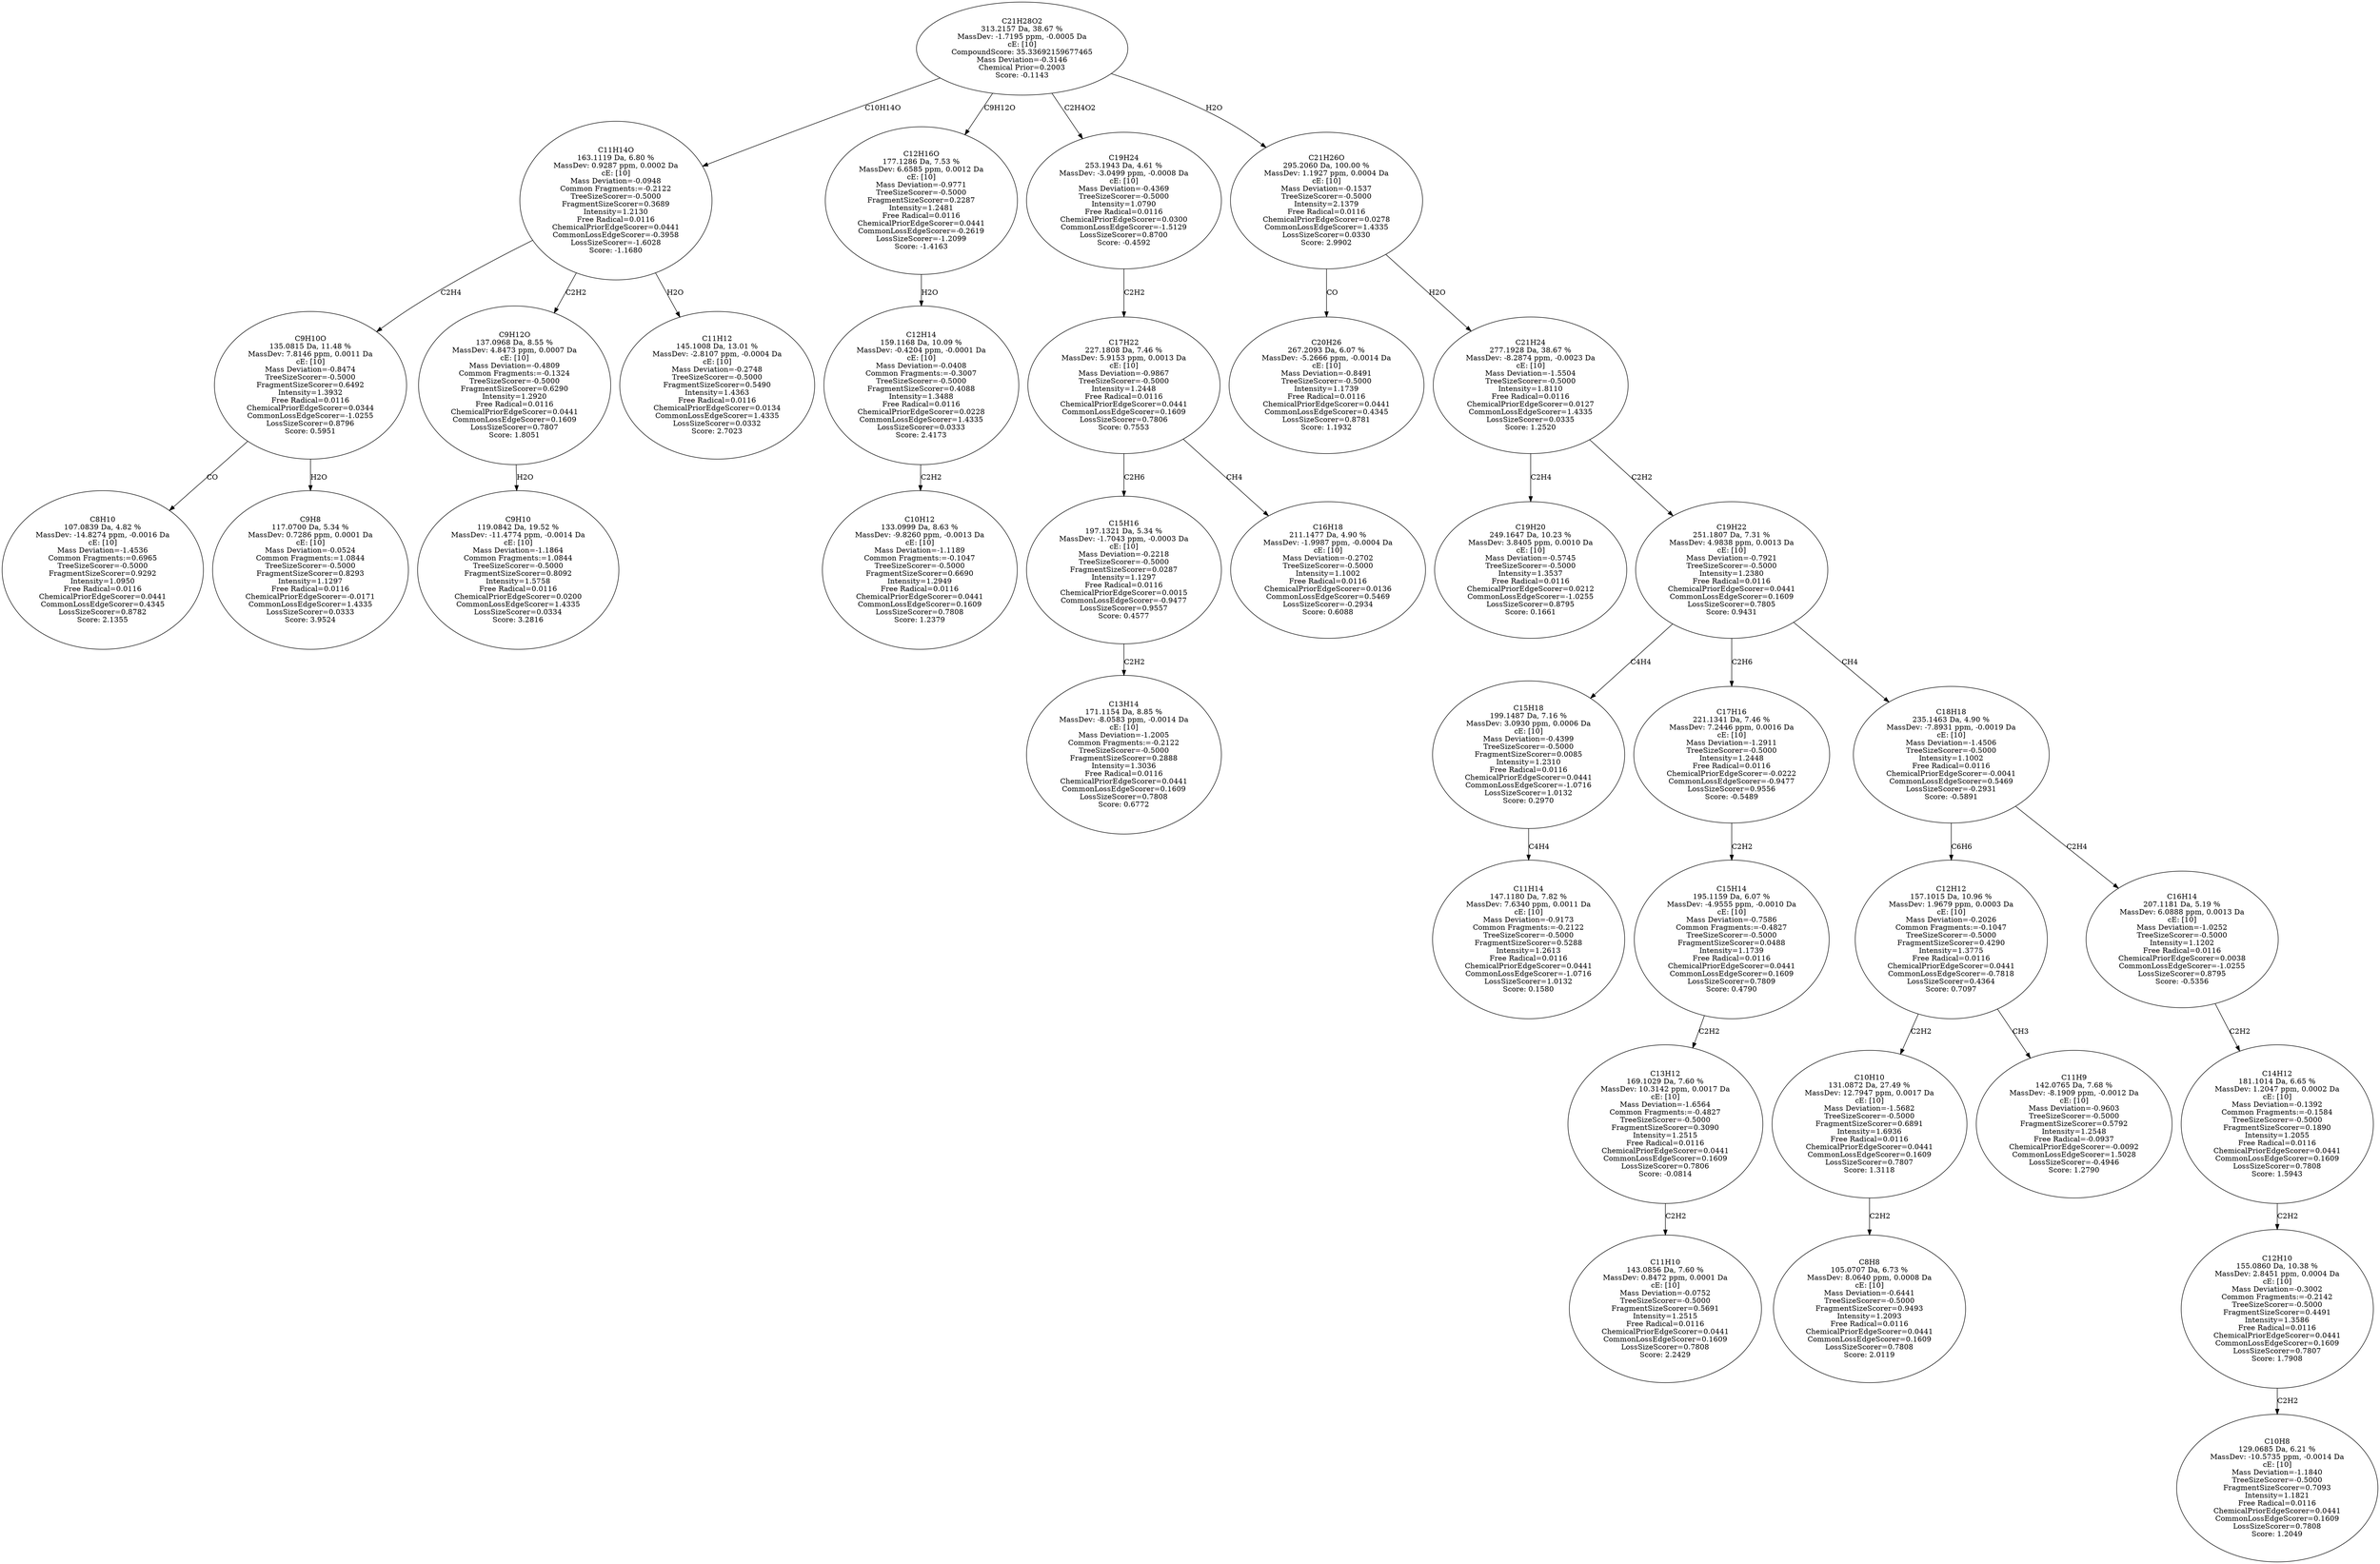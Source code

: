 strict digraph {
v1 [label="C8H10\n107.0839 Da, 4.82 %\nMassDev: -14.8274 ppm, -0.0016 Da\ncE: [10]\nMass Deviation=-1.4536\nCommon Fragments:=0.6965\nTreeSizeScorer=-0.5000\nFragmentSizeScorer=0.9292\nIntensity=1.0950\nFree Radical=0.0116\nChemicalPriorEdgeScorer=0.0441\nCommonLossEdgeScorer=0.4345\nLossSizeScorer=0.8782\nScore: 2.1355"];
v2 [label="C9H8\n117.0700 Da, 5.34 %\nMassDev: 0.7286 ppm, 0.0001 Da\ncE: [10]\nMass Deviation=-0.0524\nCommon Fragments:=1.0844\nTreeSizeScorer=-0.5000\nFragmentSizeScorer=0.8293\nIntensity=1.1297\nFree Radical=0.0116\nChemicalPriorEdgeScorer=-0.0171\nCommonLossEdgeScorer=1.4335\nLossSizeScorer=0.0333\nScore: 3.9524"];
v3 [label="C9H10O\n135.0815 Da, 11.48 %\nMassDev: 7.8146 ppm, 0.0011 Da\ncE: [10]\nMass Deviation=-0.8474\nTreeSizeScorer=-0.5000\nFragmentSizeScorer=0.6492\nIntensity=1.3932\nFree Radical=0.0116\nChemicalPriorEdgeScorer=0.0344\nCommonLossEdgeScorer=-1.0255\nLossSizeScorer=0.8796\nScore: 0.5951"];
v4 [label="C9H10\n119.0842 Da, 19.52 %\nMassDev: -11.4774 ppm, -0.0014 Da\ncE: [10]\nMass Deviation=-1.1864\nCommon Fragments:=1.0844\nTreeSizeScorer=-0.5000\nFragmentSizeScorer=0.8092\nIntensity=1.5758\nFree Radical=0.0116\nChemicalPriorEdgeScorer=0.0200\nCommonLossEdgeScorer=1.4335\nLossSizeScorer=0.0334\nScore: 3.2816"];
v5 [label="C9H12O\n137.0968 Da, 8.55 %\nMassDev: 4.8473 ppm, 0.0007 Da\ncE: [10]\nMass Deviation=-0.4809\nCommon Fragments:=-0.1324\nTreeSizeScorer=-0.5000\nFragmentSizeScorer=0.6290\nIntensity=1.2920\nFree Radical=0.0116\nChemicalPriorEdgeScorer=0.0441\nCommonLossEdgeScorer=0.1609\nLossSizeScorer=0.7807\nScore: 1.8051"];
v6 [label="C11H12\n145.1008 Da, 13.01 %\nMassDev: -2.8107 ppm, -0.0004 Da\ncE: [10]\nMass Deviation=-0.2748\nTreeSizeScorer=-0.5000\nFragmentSizeScorer=0.5490\nIntensity=1.4363\nFree Radical=0.0116\nChemicalPriorEdgeScorer=0.0134\nCommonLossEdgeScorer=1.4335\nLossSizeScorer=0.0332\nScore: 2.7023"];
v7 [label="C11H14O\n163.1119 Da, 6.80 %\nMassDev: 0.9287 ppm, 0.0002 Da\ncE: [10]\nMass Deviation=-0.0948\nCommon Fragments:=-0.2122\nTreeSizeScorer=-0.5000\nFragmentSizeScorer=0.3689\nIntensity=1.2130\nFree Radical=0.0116\nChemicalPriorEdgeScorer=0.0441\nCommonLossEdgeScorer=-0.3958\nLossSizeScorer=-1.6028\nScore: -1.1680"];
v8 [label="C10H12\n133.0999 Da, 8.63 %\nMassDev: -9.8260 ppm, -0.0013 Da\ncE: [10]\nMass Deviation=-1.1189\nCommon Fragments:=-0.1047\nTreeSizeScorer=-0.5000\nFragmentSizeScorer=0.6690\nIntensity=1.2949\nFree Radical=0.0116\nChemicalPriorEdgeScorer=0.0441\nCommonLossEdgeScorer=0.1609\nLossSizeScorer=0.7808\nScore: 1.2379"];
v9 [label="C12H14\n159.1168 Da, 10.09 %\nMassDev: -0.4204 ppm, -0.0001 Da\ncE: [10]\nMass Deviation=-0.0408\nCommon Fragments:=-0.3007\nTreeSizeScorer=-0.5000\nFragmentSizeScorer=0.4088\nIntensity=1.3488\nFree Radical=0.0116\nChemicalPriorEdgeScorer=0.0228\nCommonLossEdgeScorer=1.4335\nLossSizeScorer=0.0333\nScore: 2.4173"];
v10 [label="C12H16O\n177.1286 Da, 7.53 %\nMassDev: 6.6585 ppm, 0.0012 Da\ncE: [10]\nMass Deviation=-0.9771\nTreeSizeScorer=-0.5000\nFragmentSizeScorer=0.2287\nIntensity=1.2481\nFree Radical=0.0116\nChemicalPriorEdgeScorer=0.0441\nCommonLossEdgeScorer=-0.2619\nLossSizeScorer=-1.2099\nScore: -1.4163"];
v11 [label="C13H14\n171.1154 Da, 8.85 %\nMassDev: -8.0583 ppm, -0.0014 Da\ncE: [10]\nMass Deviation=-1.2005\nCommon Fragments:=-0.2122\nTreeSizeScorer=-0.5000\nFragmentSizeScorer=0.2888\nIntensity=1.3036\nFree Radical=0.0116\nChemicalPriorEdgeScorer=0.0441\nCommonLossEdgeScorer=0.1609\nLossSizeScorer=0.7808\nScore: 0.6772"];
v12 [label="C15H16\n197.1321 Da, 5.34 %\nMassDev: -1.7043 ppm, -0.0003 Da\ncE: [10]\nMass Deviation=-0.2218\nTreeSizeScorer=-0.5000\nFragmentSizeScorer=0.0287\nIntensity=1.1297\nFree Radical=0.0116\nChemicalPriorEdgeScorer=0.0015\nCommonLossEdgeScorer=-0.9477\nLossSizeScorer=0.9557\nScore: 0.4577"];
v13 [label="C16H18\n211.1477 Da, 4.90 %\nMassDev: -1.9987 ppm, -0.0004 Da\ncE: [10]\nMass Deviation=-0.2702\nTreeSizeScorer=-0.5000\nIntensity=1.1002\nFree Radical=0.0116\nChemicalPriorEdgeScorer=0.0136\nCommonLossEdgeScorer=0.5469\nLossSizeScorer=-0.2934\nScore: 0.6088"];
v14 [label="C17H22\n227.1808 Da, 7.46 %\nMassDev: 5.9153 ppm, 0.0013 Da\ncE: [10]\nMass Deviation=-0.9867\nTreeSizeScorer=-0.5000\nIntensity=1.2448\nFree Radical=0.0116\nChemicalPriorEdgeScorer=0.0441\nCommonLossEdgeScorer=0.1609\nLossSizeScorer=0.7806\nScore: 0.7553"];
v15 [label="C19H24\n253.1943 Da, 4.61 %\nMassDev: -3.0499 ppm, -0.0008 Da\ncE: [10]\nMass Deviation=-0.4369\nTreeSizeScorer=-0.5000\nIntensity=1.0790\nFree Radical=0.0116\nChemicalPriorEdgeScorer=0.0300\nCommonLossEdgeScorer=-1.5129\nLossSizeScorer=0.8700\nScore: -0.4592"];
v16 [label="C20H26\n267.2093 Da, 6.07 %\nMassDev: -5.2666 ppm, -0.0014 Da\ncE: [10]\nMass Deviation=-0.8491\nTreeSizeScorer=-0.5000\nIntensity=1.1739\nFree Radical=0.0116\nChemicalPriorEdgeScorer=0.0441\nCommonLossEdgeScorer=0.4345\nLossSizeScorer=0.8781\nScore: 1.1932"];
v17 [label="C19H20\n249.1647 Da, 10.23 %\nMassDev: 3.8405 ppm, 0.0010 Da\ncE: [10]\nMass Deviation=-0.5745\nTreeSizeScorer=-0.5000\nIntensity=1.3537\nFree Radical=0.0116\nChemicalPriorEdgeScorer=0.0212\nCommonLossEdgeScorer=-1.0255\nLossSizeScorer=0.8795\nScore: 0.1661"];
v18 [label="C11H14\n147.1180 Da, 7.82 %\nMassDev: 7.6340 ppm, 0.0011 Da\ncE: [10]\nMass Deviation=-0.9173\nCommon Fragments:=-0.2122\nTreeSizeScorer=-0.5000\nFragmentSizeScorer=0.5288\nIntensity=1.2613\nFree Radical=0.0116\nChemicalPriorEdgeScorer=0.0441\nCommonLossEdgeScorer=-1.0716\nLossSizeScorer=1.0132\nScore: 0.1580"];
v19 [label="C15H18\n199.1487 Da, 7.16 %\nMassDev: 3.0930 ppm, 0.0006 Da\ncE: [10]\nMass Deviation=-0.4399\nTreeSizeScorer=-0.5000\nFragmentSizeScorer=0.0085\nIntensity=1.2310\nFree Radical=0.0116\nChemicalPriorEdgeScorer=0.0441\nCommonLossEdgeScorer=-1.0716\nLossSizeScorer=1.0132\nScore: 0.2970"];
v20 [label="C11H10\n143.0856 Da, 7.60 %\nMassDev: 0.8472 ppm, 0.0001 Da\ncE: [10]\nMass Deviation=-0.0752\nTreeSizeScorer=-0.5000\nFragmentSizeScorer=0.5691\nIntensity=1.2515\nFree Radical=0.0116\nChemicalPriorEdgeScorer=0.0441\nCommonLossEdgeScorer=0.1609\nLossSizeScorer=0.7808\nScore: 2.2429"];
v21 [label="C13H12\n169.1029 Da, 7.60 %\nMassDev: 10.3142 ppm, 0.0017 Da\ncE: [10]\nMass Deviation=-1.6564\nCommon Fragments:=-0.4827\nTreeSizeScorer=-0.5000\nFragmentSizeScorer=0.3090\nIntensity=1.2515\nFree Radical=0.0116\nChemicalPriorEdgeScorer=0.0441\nCommonLossEdgeScorer=0.1609\nLossSizeScorer=0.7806\nScore: -0.0814"];
v22 [label="C15H14\n195.1159 Da, 6.07 %\nMassDev: -4.9555 ppm, -0.0010 Da\ncE: [10]\nMass Deviation=-0.7586\nCommon Fragments:=-0.4827\nTreeSizeScorer=-0.5000\nFragmentSizeScorer=0.0488\nIntensity=1.1739\nFree Radical=0.0116\nChemicalPriorEdgeScorer=0.0441\nCommonLossEdgeScorer=0.1609\nLossSizeScorer=0.7809\nScore: 0.4790"];
v23 [label="C17H16\n221.1341 Da, 7.46 %\nMassDev: 7.2446 ppm, 0.0016 Da\ncE: [10]\nMass Deviation=-1.2911\nTreeSizeScorer=-0.5000\nIntensity=1.2448\nFree Radical=0.0116\nChemicalPriorEdgeScorer=-0.0222\nCommonLossEdgeScorer=-0.9477\nLossSizeScorer=0.9556\nScore: -0.5489"];
v24 [label="C8H8\n105.0707 Da, 6.73 %\nMassDev: 8.0640 ppm, 0.0008 Da\ncE: [10]\nMass Deviation=-0.6441\nTreeSizeScorer=-0.5000\nFragmentSizeScorer=0.9493\nIntensity=1.2093\nFree Radical=0.0116\nChemicalPriorEdgeScorer=0.0441\nCommonLossEdgeScorer=0.1609\nLossSizeScorer=0.7808\nScore: 2.0119"];
v25 [label="C10H10\n131.0872 Da, 27.49 %\nMassDev: 12.7947 ppm, 0.0017 Da\ncE: [10]\nMass Deviation=-1.5682\nTreeSizeScorer=-0.5000\nFragmentSizeScorer=0.6891\nIntensity=1.6936\nFree Radical=0.0116\nChemicalPriorEdgeScorer=0.0441\nCommonLossEdgeScorer=0.1609\nLossSizeScorer=0.7807\nScore: 1.3118"];
v26 [label="C11H9\n142.0765 Da, 7.68 %\nMassDev: -8.1909 ppm, -0.0012 Da\ncE: [10]\nMass Deviation=-0.9603\nTreeSizeScorer=-0.5000\nFragmentSizeScorer=0.5792\nIntensity=1.2548\nFree Radical=-0.0937\nChemicalPriorEdgeScorer=-0.0092\nCommonLossEdgeScorer=1.5028\nLossSizeScorer=-0.4946\nScore: 1.2790"];
v27 [label="C12H12\n157.1015 Da, 10.96 %\nMassDev: 1.9679 ppm, 0.0003 Da\ncE: [10]\nMass Deviation=-0.2026\nCommon Fragments:=-0.1047\nTreeSizeScorer=-0.5000\nFragmentSizeScorer=0.4290\nIntensity=1.3775\nFree Radical=0.0116\nChemicalPriorEdgeScorer=0.0441\nCommonLossEdgeScorer=-0.7818\nLossSizeScorer=0.4364\nScore: 0.7097"];
v28 [label="C10H8\n129.0685 Da, 6.21 %\nMassDev: -10.5735 ppm, -0.0014 Da\ncE: [10]\nMass Deviation=-1.1840\nTreeSizeScorer=-0.5000\nFragmentSizeScorer=0.7093\nIntensity=1.1821\nFree Radical=0.0116\nChemicalPriorEdgeScorer=0.0441\nCommonLossEdgeScorer=0.1609\nLossSizeScorer=0.7808\nScore: 1.2049"];
v29 [label="C12H10\n155.0860 Da, 10.38 %\nMassDev: 2.8451 ppm, 0.0004 Da\ncE: [10]\nMass Deviation=-0.3002\nCommon Fragments:=-0.2142\nTreeSizeScorer=-0.5000\nFragmentSizeScorer=0.4491\nIntensity=1.3586\nFree Radical=0.0116\nChemicalPriorEdgeScorer=0.0441\nCommonLossEdgeScorer=0.1609\nLossSizeScorer=0.7807\nScore: 1.7908"];
v30 [label="C14H12\n181.1014 Da, 6.65 %\nMassDev: 1.2047 ppm, 0.0002 Da\ncE: [10]\nMass Deviation=-0.1392\nCommon Fragments:=-0.1584\nTreeSizeScorer=-0.5000\nFragmentSizeScorer=0.1890\nIntensity=1.2055\nFree Radical=0.0116\nChemicalPriorEdgeScorer=0.0441\nCommonLossEdgeScorer=0.1609\nLossSizeScorer=0.7808\nScore: 1.5943"];
v31 [label="C16H14\n207.1181 Da, 5.19 %\nMassDev: 6.0888 ppm, 0.0013 Da\ncE: [10]\nMass Deviation=-1.0252\nTreeSizeScorer=-0.5000\nIntensity=1.1202\nFree Radical=0.0116\nChemicalPriorEdgeScorer=0.0038\nCommonLossEdgeScorer=-1.0255\nLossSizeScorer=0.8795\nScore: -0.5356"];
v32 [label="C18H18\n235.1463 Da, 4.90 %\nMassDev: -7.8931 ppm, -0.0019 Da\ncE: [10]\nMass Deviation=-1.4506\nTreeSizeScorer=-0.5000\nIntensity=1.1002\nFree Radical=0.0116\nChemicalPriorEdgeScorer=-0.0041\nCommonLossEdgeScorer=0.5469\nLossSizeScorer=-0.2931\nScore: -0.5891"];
v33 [label="C19H22\n251.1807 Da, 7.31 %\nMassDev: 4.9838 ppm, 0.0013 Da\ncE: [10]\nMass Deviation=-0.7921\nTreeSizeScorer=-0.5000\nIntensity=1.2380\nFree Radical=0.0116\nChemicalPriorEdgeScorer=0.0441\nCommonLossEdgeScorer=0.1609\nLossSizeScorer=0.7805\nScore: 0.9431"];
v34 [label="C21H24\n277.1928 Da, 38.67 %\nMassDev: -8.2874 ppm, -0.0023 Da\ncE: [10]\nMass Deviation=-1.5504\nTreeSizeScorer=-0.5000\nIntensity=1.8110\nFree Radical=0.0116\nChemicalPriorEdgeScorer=0.0127\nCommonLossEdgeScorer=1.4335\nLossSizeScorer=0.0335\nScore: 1.2520"];
v35 [label="C21H26O\n295.2060 Da, 100.00 %\nMassDev: 1.1927 ppm, 0.0004 Da\ncE: [10]\nMass Deviation=-0.1537\nTreeSizeScorer=-0.5000\nIntensity=2.1379\nFree Radical=0.0116\nChemicalPriorEdgeScorer=0.0278\nCommonLossEdgeScorer=1.4335\nLossSizeScorer=0.0330\nScore: 2.9902"];
v36 [label="C21H28O2\n313.2157 Da, 38.67 %\nMassDev: -1.7195 ppm, -0.0005 Da\ncE: [10]\nCompoundScore: 35.33692159677465\nMass Deviation=-0.3146\nChemical Prior=0.2003\nScore: -0.1143"];
v3 -> v1 [label="CO"];
v3 -> v2 [label="H2O"];
v7 -> v3 [label="C2H4"];
v5 -> v4 [label="H2O"];
v7 -> v5 [label="C2H2"];
v7 -> v6 [label="H2O"];
v36 -> v7 [label="C10H14O"];
v9 -> v8 [label="C2H2"];
v10 -> v9 [label="H2O"];
v36 -> v10 [label="C9H12O"];
v12 -> v11 [label="C2H2"];
v14 -> v12 [label="C2H6"];
v14 -> v13 [label="CH4"];
v15 -> v14 [label="C2H2"];
v36 -> v15 [label="C2H4O2"];
v35 -> v16 [label="CO"];
v34 -> v17 [label="C2H4"];
v19 -> v18 [label="C4H4"];
v33 -> v19 [label="C4H4"];
v21 -> v20 [label="C2H2"];
v22 -> v21 [label="C2H2"];
v23 -> v22 [label="C2H2"];
v33 -> v23 [label="C2H6"];
v25 -> v24 [label="C2H2"];
v27 -> v25 [label="C2H2"];
v27 -> v26 [label="CH3"];
v32 -> v27 [label="C6H6"];
v29 -> v28 [label="C2H2"];
v30 -> v29 [label="C2H2"];
v31 -> v30 [label="C2H2"];
v32 -> v31 [label="C2H4"];
v33 -> v32 [label="CH4"];
v34 -> v33 [label="C2H2"];
v35 -> v34 [label="H2O"];
v36 -> v35 [label="H2O"];
}